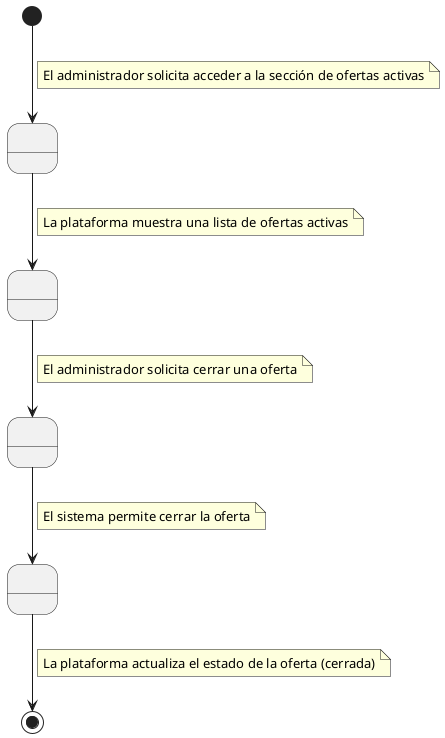 @startuml
state " " as Estado1
state " " as Estado2
state " " as Estado3
state " " as Estado4

[*] --> Estado1
    note on link
        El administrador solicita acceder a la sección de ofertas activas
    end note
Estado1 --> Estado2
    note on link
        La plataforma muestra una lista de ofertas activas
    end note
Estado2 --> Estado3
    note on link
        El administrador solicita cerrar una oferta
    end note
Estado3 --> Estado4
    note on link
        El sistema permite cerrar la oferta
    end note
Estado4 --> [*]
    note on link
        La plataforma actualiza el estado de la oferta (cerrada)
    end note
@enduml